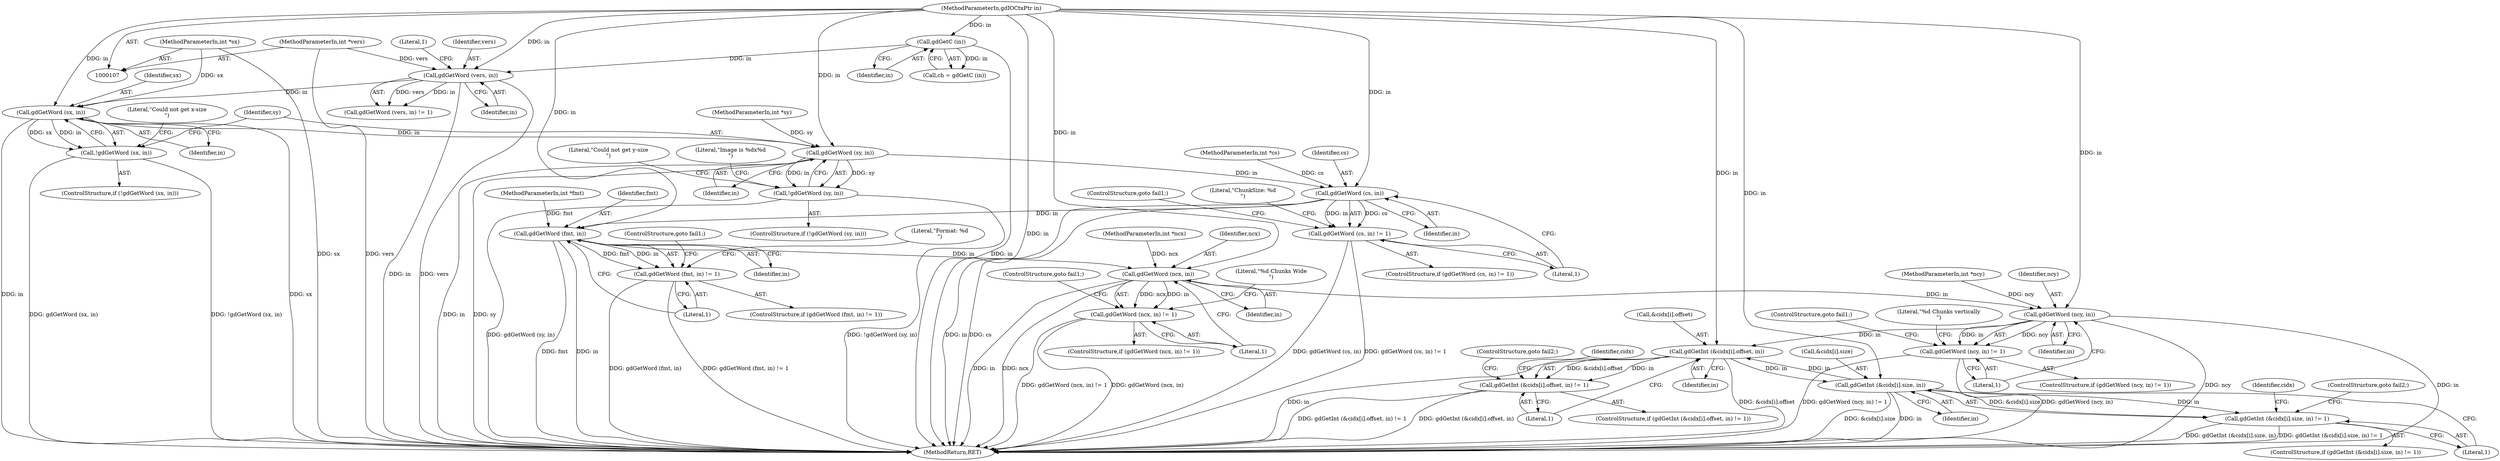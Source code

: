 digraph "0_libgd_69d2fd2c597ffc0c217de1238b9bf4d4bceba8e6@pointer" {
"1000204" [label="(Call,gdGetWord (sx, in))"];
"1000109" [label="(MethodParameterIn,int *sx)"];
"1000174" [label="(Call,gdGetWord (vers, in))"];
"1000112" [label="(MethodParameterIn,int *vers)"];
"1000139" [label="(Call,gdGetC (in))"];
"1000108" [label="(MethodParameterIn,gdIOCtxPtr in)"];
"1000203" [label="(Call,!gdGetWord (sx, in))"];
"1000214" [label="(Call,gdGetWord (sy, in))"];
"1000213" [label="(Call,!gdGetWord (sy, in))"];
"1000231" [label="(Call,gdGetWord (cs, in))"];
"1000230" [label="(Call,gdGetWord (cs, in) != 1)"];
"1000261" [label="(Call,gdGetWord (fmt, in))"];
"1000260" [label="(Call,gdGetWord (fmt, in) != 1)"];
"1000301" [label="(Call,gdGetWord (ncx, in))"];
"1000300" [label="(Call,gdGetWord (ncx, in) != 1)"];
"1000314" [label="(Call,gdGetWord (ncy, in))"];
"1000313" [label="(Call,gdGetWord (ncy, in) != 1)"];
"1000410" [label="(Call,gdGetInt (&cidx[i].offset, in))"];
"1000409" [label="(Call,gdGetInt (&cidx[i].offset, in) != 1)"];
"1000423" [label="(Call,gdGetInt (&cidx[i].size, in))"];
"1000422" [label="(Call,gdGetInt (&cidx[i].size, in) != 1)"];
"1000306" [label="(ControlStructure,goto fail1;)"];
"1000301" [label="(Call,gdGetWord (ncx, in))"];
"1000206" [label="(Identifier,in)"];
"1000204" [label="(Call,gdGetWord (sx, in))"];
"1000431" [label="(Literal,1)"];
"1000322" [label="(Literal,\"%d Chunks vertically\n\")"];
"1000110" [label="(MethodParameterIn,int *sy)"];
"1000236" [label="(ControlStructure,goto fail1;)"];
"1000230" [label="(Call,gdGetWord (cs, in) != 1)"];
"1000411" [label="(Call,&cidx[i].offset)"];
"1000313" [label="(Call,gdGetWord (ncy, in) != 1)"];
"1000216" [label="(Identifier,in)"];
"1000233" [label="(Identifier,in)"];
"1000418" [label="(Literal,1)"];
"1000430" [label="(Identifier,in)"];
"1000439" [label="(Identifier,cidx)"];
"1000317" [label="(Literal,1)"];
"1000114" [label="(MethodParameterIn,int *ncx)"];
"1000239" [label="(Literal,\"ChunkSize: %d\n\")"];
"1000319" [label="(ControlStructure,goto fail1;)"];
"1000231" [label="(Call,gdGetWord (cs, in))"];
"1000113" [label="(MethodParameterIn,int *fmt)"];
"1000232" [label="(Identifier,cs)"];
"1000433" [label="(ControlStructure,goto fail2;)"];
"1000177" [label="(Literal,1)"];
"1000112" [label="(MethodParameterIn,int *vers)"];
"1000234" [label="(Literal,1)"];
"1000299" [label="(ControlStructure,if (gdGetWord (ncx, in) != 1))"];
"1000115" [label="(MethodParameterIn,int *ncy)"];
"1000140" [label="(Identifier,in)"];
"1000303" [label="(Identifier,in)"];
"1000314" [label="(Call,gdGetWord (ncy, in))"];
"1000202" [label="(ControlStructure,if (!gdGetWord (sx, in)))"];
"1000266" [label="(ControlStructure,goto fail1;)"];
"1000424" [label="(Call,&cidx[i].size)"];
"1000175" [label="(Identifier,vers)"];
"1000220" [label="(Literal,\"Could not get y-size\n\")"];
"1000215" [label="(Identifier,sy)"];
"1000176" [label="(Identifier,in)"];
"1000259" [label="(ControlStructure,if (gdGetWord (fmt, in) != 1))"];
"1000137" [label="(Call,ch = gdGetC (in))"];
"1000423" [label="(Call,gdGetInt (&cidx[i].size, in))"];
"1000263" [label="(Identifier,in)"];
"1000260" [label="(Call,gdGetWord (fmt, in) != 1)"];
"1000304" [label="(Literal,1)"];
"1000205" [label="(Identifier,sx)"];
"1000420" [label="(ControlStructure,goto fail2;)"];
"1000111" [label="(MethodParameterIn,int *cs)"];
"1000261" [label="(Call,gdGetWord (fmt, in))"];
"1000417" [label="(Identifier,in)"];
"1000214" [label="(Call,gdGetWord (sy, in))"];
"1000466" [label="(MethodReturn,RET)"];
"1000174" [label="(Call,gdGetWord (vers, in))"];
"1000212" [label="(ControlStructure,if (!gdGetWord (sy, in)))"];
"1000269" [label="(Literal,\"Format: %d\n\")"];
"1000210" [label="(Literal,\"Could not get x-size\n\")"];
"1000312" [label="(ControlStructure,if (gdGetWord (ncy, in) != 1))"];
"1000410" [label="(Call,gdGetInt (&cidx[i].offset, in))"];
"1000262" [label="(Identifier,fmt)"];
"1000139" [label="(Call,gdGetC (in))"];
"1000264" [label="(Literal,1)"];
"1000229" [label="(ControlStructure,if (gdGetWord (cs, in) != 1))"];
"1000315" [label="(Identifier,ncy)"];
"1000213" [label="(Call,!gdGetWord (sy, in))"];
"1000109" [label="(MethodParameterIn,int *sx)"];
"1000224" [label="(Literal,\"Image is %dx%d\n\")"];
"1000421" [label="(ControlStructure,if (gdGetInt (&cidx[i].size, in) != 1))"];
"1000408" [label="(ControlStructure,if (gdGetInt (&cidx[i].offset, in) != 1))"];
"1000108" [label="(MethodParameterIn,gdIOCtxPtr in)"];
"1000203" [label="(Call,!gdGetWord (sx, in))"];
"1000302" [label="(Identifier,ncx)"];
"1000427" [label="(Identifier,cidx)"];
"1000316" [label="(Identifier,in)"];
"1000300" [label="(Call,gdGetWord (ncx, in) != 1)"];
"1000173" [label="(Call,gdGetWord (vers, in) != 1)"];
"1000309" [label="(Literal,\"%d Chunks Wide\n\")"];
"1000409" [label="(Call,gdGetInt (&cidx[i].offset, in) != 1)"];
"1000422" [label="(Call,gdGetInt (&cidx[i].size, in) != 1)"];
"1000204" -> "1000203"  [label="AST: "];
"1000204" -> "1000206"  [label="CFG: "];
"1000205" -> "1000204"  [label="AST: "];
"1000206" -> "1000204"  [label="AST: "];
"1000203" -> "1000204"  [label="CFG: "];
"1000204" -> "1000466"  [label="DDG: in"];
"1000204" -> "1000466"  [label="DDG: sx"];
"1000204" -> "1000203"  [label="DDG: sx"];
"1000204" -> "1000203"  [label="DDG: in"];
"1000109" -> "1000204"  [label="DDG: sx"];
"1000174" -> "1000204"  [label="DDG: in"];
"1000108" -> "1000204"  [label="DDG: in"];
"1000204" -> "1000214"  [label="DDG: in"];
"1000109" -> "1000107"  [label="AST: "];
"1000109" -> "1000466"  [label="DDG: sx"];
"1000174" -> "1000173"  [label="AST: "];
"1000174" -> "1000176"  [label="CFG: "];
"1000175" -> "1000174"  [label="AST: "];
"1000176" -> "1000174"  [label="AST: "];
"1000177" -> "1000174"  [label="CFG: "];
"1000174" -> "1000466"  [label="DDG: in"];
"1000174" -> "1000466"  [label="DDG: vers"];
"1000174" -> "1000173"  [label="DDG: vers"];
"1000174" -> "1000173"  [label="DDG: in"];
"1000112" -> "1000174"  [label="DDG: vers"];
"1000139" -> "1000174"  [label="DDG: in"];
"1000108" -> "1000174"  [label="DDG: in"];
"1000112" -> "1000107"  [label="AST: "];
"1000112" -> "1000466"  [label="DDG: vers"];
"1000139" -> "1000137"  [label="AST: "];
"1000139" -> "1000140"  [label="CFG: "];
"1000140" -> "1000139"  [label="AST: "];
"1000137" -> "1000139"  [label="CFG: "];
"1000139" -> "1000466"  [label="DDG: in"];
"1000139" -> "1000137"  [label="DDG: in"];
"1000108" -> "1000139"  [label="DDG: in"];
"1000108" -> "1000107"  [label="AST: "];
"1000108" -> "1000466"  [label="DDG: in"];
"1000108" -> "1000214"  [label="DDG: in"];
"1000108" -> "1000231"  [label="DDG: in"];
"1000108" -> "1000261"  [label="DDG: in"];
"1000108" -> "1000301"  [label="DDG: in"];
"1000108" -> "1000314"  [label="DDG: in"];
"1000108" -> "1000410"  [label="DDG: in"];
"1000108" -> "1000423"  [label="DDG: in"];
"1000203" -> "1000202"  [label="AST: "];
"1000210" -> "1000203"  [label="CFG: "];
"1000215" -> "1000203"  [label="CFG: "];
"1000203" -> "1000466"  [label="DDG: !gdGetWord (sx, in)"];
"1000203" -> "1000466"  [label="DDG: gdGetWord (sx, in)"];
"1000214" -> "1000213"  [label="AST: "];
"1000214" -> "1000216"  [label="CFG: "];
"1000215" -> "1000214"  [label="AST: "];
"1000216" -> "1000214"  [label="AST: "];
"1000213" -> "1000214"  [label="CFG: "];
"1000214" -> "1000466"  [label="DDG: in"];
"1000214" -> "1000466"  [label="DDG: sy"];
"1000214" -> "1000213"  [label="DDG: sy"];
"1000214" -> "1000213"  [label="DDG: in"];
"1000110" -> "1000214"  [label="DDG: sy"];
"1000214" -> "1000231"  [label="DDG: in"];
"1000213" -> "1000212"  [label="AST: "];
"1000220" -> "1000213"  [label="CFG: "];
"1000224" -> "1000213"  [label="CFG: "];
"1000213" -> "1000466"  [label="DDG: gdGetWord (sy, in)"];
"1000213" -> "1000466"  [label="DDG: !gdGetWord (sy, in)"];
"1000231" -> "1000230"  [label="AST: "];
"1000231" -> "1000233"  [label="CFG: "];
"1000232" -> "1000231"  [label="AST: "];
"1000233" -> "1000231"  [label="AST: "];
"1000234" -> "1000231"  [label="CFG: "];
"1000231" -> "1000466"  [label="DDG: in"];
"1000231" -> "1000466"  [label="DDG: cs"];
"1000231" -> "1000230"  [label="DDG: cs"];
"1000231" -> "1000230"  [label="DDG: in"];
"1000111" -> "1000231"  [label="DDG: cs"];
"1000231" -> "1000261"  [label="DDG: in"];
"1000230" -> "1000229"  [label="AST: "];
"1000230" -> "1000234"  [label="CFG: "];
"1000234" -> "1000230"  [label="AST: "];
"1000236" -> "1000230"  [label="CFG: "];
"1000239" -> "1000230"  [label="CFG: "];
"1000230" -> "1000466"  [label="DDG: gdGetWord (cs, in)"];
"1000230" -> "1000466"  [label="DDG: gdGetWord (cs, in) != 1"];
"1000261" -> "1000260"  [label="AST: "];
"1000261" -> "1000263"  [label="CFG: "];
"1000262" -> "1000261"  [label="AST: "];
"1000263" -> "1000261"  [label="AST: "];
"1000264" -> "1000261"  [label="CFG: "];
"1000261" -> "1000466"  [label="DDG: fmt"];
"1000261" -> "1000466"  [label="DDG: in"];
"1000261" -> "1000260"  [label="DDG: fmt"];
"1000261" -> "1000260"  [label="DDG: in"];
"1000113" -> "1000261"  [label="DDG: fmt"];
"1000261" -> "1000301"  [label="DDG: in"];
"1000260" -> "1000259"  [label="AST: "];
"1000260" -> "1000264"  [label="CFG: "];
"1000264" -> "1000260"  [label="AST: "];
"1000266" -> "1000260"  [label="CFG: "];
"1000269" -> "1000260"  [label="CFG: "];
"1000260" -> "1000466"  [label="DDG: gdGetWord (fmt, in) != 1"];
"1000260" -> "1000466"  [label="DDG: gdGetWord (fmt, in)"];
"1000301" -> "1000300"  [label="AST: "];
"1000301" -> "1000303"  [label="CFG: "];
"1000302" -> "1000301"  [label="AST: "];
"1000303" -> "1000301"  [label="AST: "];
"1000304" -> "1000301"  [label="CFG: "];
"1000301" -> "1000466"  [label="DDG: in"];
"1000301" -> "1000466"  [label="DDG: ncx"];
"1000301" -> "1000300"  [label="DDG: ncx"];
"1000301" -> "1000300"  [label="DDG: in"];
"1000114" -> "1000301"  [label="DDG: ncx"];
"1000301" -> "1000314"  [label="DDG: in"];
"1000300" -> "1000299"  [label="AST: "];
"1000300" -> "1000304"  [label="CFG: "];
"1000304" -> "1000300"  [label="AST: "];
"1000306" -> "1000300"  [label="CFG: "];
"1000309" -> "1000300"  [label="CFG: "];
"1000300" -> "1000466"  [label="DDG: gdGetWord (ncx, in)"];
"1000300" -> "1000466"  [label="DDG: gdGetWord (ncx, in) != 1"];
"1000314" -> "1000313"  [label="AST: "];
"1000314" -> "1000316"  [label="CFG: "];
"1000315" -> "1000314"  [label="AST: "];
"1000316" -> "1000314"  [label="AST: "];
"1000317" -> "1000314"  [label="CFG: "];
"1000314" -> "1000466"  [label="DDG: ncy"];
"1000314" -> "1000466"  [label="DDG: in"];
"1000314" -> "1000313"  [label="DDG: ncy"];
"1000314" -> "1000313"  [label="DDG: in"];
"1000115" -> "1000314"  [label="DDG: ncy"];
"1000314" -> "1000410"  [label="DDG: in"];
"1000313" -> "1000312"  [label="AST: "];
"1000313" -> "1000317"  [label="CFG: "];
"1000317" -> "1000313"  [label="AST: "];
"1000319" -> "1000313"  [label="CFG: "];
"1000322" -> "1000313"  [label="CFG: "];
"1000313" -> "1000466"  [label="DDG: gdGetWord (ncy, in) != 1"];
"1000313" -> "1000466"  [label="DDG: gdGetWord (ncy, in)"];
"1000410" -> "1000409"  [label="AST: "];
"1000410" -> "1000417"  [label="CFG: "];
"1000411" -> "1000410"  [label="AST: "];
"1000417" -> "1000410"  [label="AST: "];
"1000418" -> "1000410"  [label="CFG: "];
"1000410" -> "1000466"  [label="DDG: &cidx[i].offset"];
"1000410" -> "1000466"  [label="DDG: in"];
"1000410" -> "1000409"  [label="DDG: &cidx[i].offset"];
"1000410" -> "1000409"  [label="DDG: in"];
"1000423" -> "1000410"  [label="DDG: in"];
"1000410" -> "1000423"  [label="DDG: in"];
"1000409" -> "1000408"  [label="AST: "];
"1000409" -> "1000418"  [label="CFG: "];
"1000418" -> "1000409"  [label="AST: "];
"1000420" -> "1000409"  [label="CFG: "];
"1000427" -> "1000409"  [label="CFG: "];
"1000409" -> "1000466"  [label="DDG: gdGetInt (&cidx[i].offset, in) != 1"];
"1000409" -> "1000466"  [label="DDG: gdGetInt (&cidx[i].offset, in)"];
"1000423" -> "1000422"  [label="AST: "];
"1000423" -> "1000430"  [label="CFG: "];
"1000424" -> "1000423"  [label="AST: "];
"1000430" -> "1000423"  [label="AST: "];
"1000431" -> "1000423"  [label="CFG: "];
"1000423" -> "1000466"  [label="DDG: &cidx[i].size"];
"1000423" -> "1000466"  [label="DDG: in"];
"1000423" -> "1000422"  [label="DDG: &cidx[i].size"];
"1000423" -> "1000422"  [label="DDG: in"];
"1000422" -> "1000421"  [label="AST: "];
"1000422" -> "1000431"  [label="CFG: "];
"1000431" -> "1000422"  [label="AST: "];
"1000433" -> "1000422"  [label="CFG: "];
"1000439" -> "1000422"  [label="CFG: "];
"1000422" -> "1000466"  [label="DDG: gdGetInt (&cidx[i].size, in)"];
"1000422" -> "1000466"  [label="DDG: gdGetInt (&cidx[i].size, in) != 1"];
}
